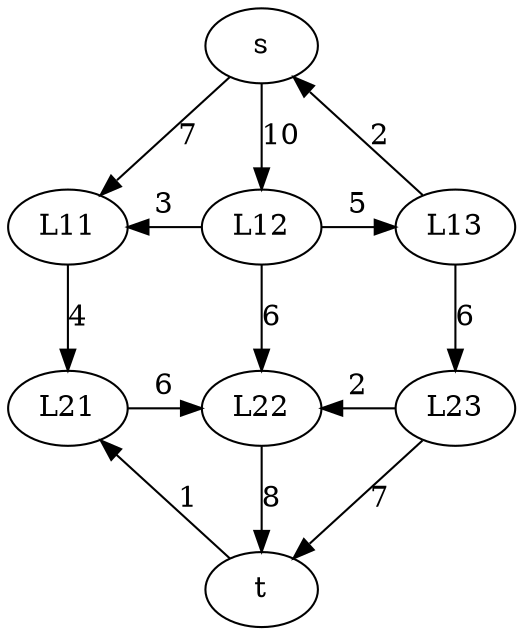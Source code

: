 digraph G {
    graph [ ordering="out"];
    /* Entities */
    P [label="s"]
    V [label="t"]


    P->L11[label="7"]
    P->L12[label="10"]

    L12->L11[label="3" constraint=false]
    L12->L13[label="5"]
    L13->P[label="2"]

    L11->L21[label="4"]
    L12->L22[label="6"]
    L13->L23[label="6"]
    L21->L22[label="6"]
    L23->L22[label="2" constraint=false]

    V->L21[label="1"]
    L22->V[label="8"]
    L23->V[label="7"]


    /* Ranks */
    { rank=same; L11,L12,L13; };
    { rank=same; L21,L22,L23; };

}